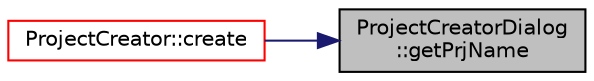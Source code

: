 digraph "ProjectCreatorDialog::getPrjName"
{
 // LATEX_PDF_SIZE
  edge [fontname="Helvetica",fontsize="10",labelfontname="Helvetica",labelfontsize="10"];
  node [fontname="Helvetica",fontsize="10",shape=record];
  rankdir="RL";
  Node1 [label="ProjectCreatorDialog\l::getPrjName",height=0.2,width=0.4,color="black", fillcolor="grey75", style="filled", fontcolor="black",tooltip=" "];
  Node1 -> Node2 [dir="back",color="midnightblue",fontsize="10",style="solid",fontname="Helvetica"];
  Node2 [label="ProjectCreator::create",height=0.2,width=0.4,color="red", fillcolor="white", style="filled",URL="$class_project_creator.html#ac44110bce200c391b2e2c70d6c2ad177",tooltip=" "];
}
